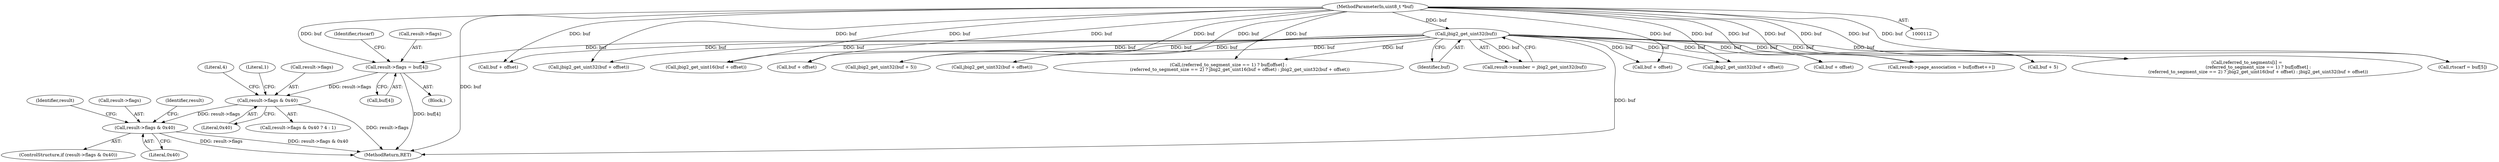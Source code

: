 digraph "0_ghostscript_e698d5c11d27212aa1098bc5b1673a3378563092_11@array" {
"1000157" [label="(Call,result->flags = buf[4])"];
"1000155" [label="(Call,jbig2_get_uint32(buf))"];
"1000114" [label="(MethodParameterIn,uint8_t *buf)"];
"1000235" [label="(Call,result->flags & 0x40)"];
"1000358" [label="(Call,result->flags & 0x40)"];
"1000117" [label="(Block,)"];
"1000178" [label="(Call,jbig2_get_uint32(buf + 5))"];
"1000161" [label="(Call,buf[4])"];
"1000357" [label="(ControlStructure,if (result->flags & 0x40))"];
"1000155" [label="(Call,jbig2_get_uint32(buf))"];
"1000362" [label="(Literal,0x40)"];
"1000310" [label="(Call,(referred_to_segment_size == 1) ? buf[offset] :\n                (referred_to_segment_size == 2) ? jbig2_get_uint16(buf + offset) : jbig2_get_uint32(buf + offset))"];
"1000235" [label="(Call,result->flags & 0x40)"];
"1000234" [label="(Call,result->flags & 0x40 ? 4 : 1)"];
"1000403" [label="(Call,buf + offset)"];
"1000358" [label="(Call,result->flags & 0x40)"];
"1000325" [label="(Call,jbig2_get_uint32(buf + offset))"];
"1000321" [label="(Call,jbig2_get_uint16(buf + offset))"];
"1000240" [label="(Literal,4)"];
"1000165" [label="(Identifier,rtscarf)"];
"1000156" [label="(Identifier,buf)"];
"1000157" [label="(Call,result->flags = buf[4])"];
"1000322" [label="(Call,buf + offset)"];
"1000402" [label="(Call,jbig2_get_uint32(buf + offset))"];
"1000158" [label="(Call,result->flags)"];
"1000241" [label="(Literal,1)"];
"1000236" [label="(Call,result->flags)"];
"1000151" [label="(Call,result->number = jbig2_get_uint32(buf))"];
"1000419" [label="(MethodReturn,RET)"];
"1000377" [label="(Call,result->page_association = buf[offset++])"];
"1000366" [label="(Identifier,result)"];
"1000359" [label="(Call,result->flags)"];
"1000114" [label="(MethodParameterIn,uint8_t *buf)"];
"1000239" [label="(Literal,0x40)"];
"1000179" [label="(Call,buf + 5)"];
"1000306" [label="(Call,referred_to_segments[i] =\n                (referred_to_segment_size == 1) ? buf[offset] :\n                (referred_to_segment_size == 2) ? jbig2_get_uint16(buf + offset) : jbig2_get_uint32(buf + offset))"];
"1000164" [label="(Call,rtscarf = buf[5])"];
"1000369" [label="(Call,buf + offset)"];
"1000379" [label="(Identifier,result)"];
"1000368" [label="(Call,jbig2_get_uint32(buf + offset))"];
"1000326" [label="(Call,buf + offset)"];
"1000157" -> "1000117"  [label="AST: "];
"1000157" -> "1000161"  [label="CFG: "];
"1000158" -> "1000157"  [label="AST: "];
"1000161" -> "1000157"  [label="AST: "];
"1000165" -> "1000157"  [label="CFG: "];
"1000157" -> "1000419"  [label="DDG: buf[4]"];
"1000155" -> "1000157"  [label="DDG: buf"];
"1000114" -> "1000157"  [label="DDG: buf"];
"1000157" -> "1000235"  [label="DDG: result->flags"];
"1000155" -> "1000151"  [label="AST: "];
"1000155" -> "1000156"  [label="CFG: "];
"1000156" -> "1000155"  [label="AST: "];
"1000151" -> "1000155"  [label="CFG: "];
"1000155" -> "1000419"  [label="DDG: buf"];
"1000155" -> "1000151"  [label="DDG: buf"];
"1000114" -> "1000155"  [label="DDG: buf"];
"1000155" -> "1000164"  [label="DDG: buf"];
"1000155" -> "1000178"  [label="DDG: buf"];
"1000155" -> "1000179"  [label="DDG: buf"];
"1000155" -> "1000306"  [label="DDG: buf"];
"1000155" -> "1000310"  [label="DDG: buf"];
"1000155" -> "1000321"  [label="DDG: buf"];
"1000155" -> "1000322"  [label="DDG: buf"];
"1000155" -> "1000325"  [label="DDG: buf"];
"1000155" -> "1000326"  [label="DDG: buf"];
"1000155" -> "1000368"  [label="DDG: buf"];
"1000155" -> "1000369"  [label="DDG: buf"];
"1000155" -> "1000377"  [label="DDG: buf"];
"1000155" -> "1000402"  [label="DDG: buf"];
"1000155" -> "1000403"  [label="DDG: buf"];
"1000114" -> "1000112"  [label="AST: "];
"1000114" -> "1000419"  [label="DDG: buf"];
"1000114" -> "1000164"  [label="DDG: buf"];
"1000114" -> "1000178"  [label="DDG: buf"];
"1000114" -> "1000179"  [label="DDG: buf"];
"1000114" -> "1000306"  [label="DDG: buf"];
"1000114" -> "1000310"  [label="DDG: buf"];
"1000114" -> "1000321"  [label="DDG: buf"];
"1000114" -> "1000322"  [label="DDG: buf"];
"1000114" -> "1000325"  [label="DDG: buf"];
"1000114" -> "1000326"  [label="DDG: buf"];
"1000114" -> "1000368"  [label="DDG: buf"];
"1000114" -> "1000369"  [label="DDG: buf"];
"1000114" -> "1000377"  [label="DDG: buf"];
"1000114" -> "1000402"  [label="DDG: buf"];
"1000114" -> "1000403"  [label="DDG: buf"];
"1000235" -> "1000234"  [label="AST: "];
"1000235" -> "1000239"  [label="CFG: "];
"1000236" -> "1000235"  [label="AST: "];
"1000239" -> "1000235"  [label="AST: "];
"1000240" -> "1000235"  [label="CFG: "];
"1000241" -> "1000235"  [label="CFG: "];
"1000235" -> "1000419"  [label="DDG: result->flags"];
"1000235" -> "1000358"  [label="DDG: result->flags"];
"1000358" -> "1000357"  [label="AST: "];
"1000358" -> "1000362"  [label="CFG: "];
"1000359" -> "1000358"  [label="AST: "];
"1000362" -> "1000358"  [label="AST: "];
"1000366" -> "1000358"  [label="CFG: "];
"1000379" -> "1000358"  [label="CFG: "];
"1000358" -> "1000419"  [label="DDG: result->flags & 0x40"];
"1000358" -> "1000419"  [label="DDG: result->flags"];
}
